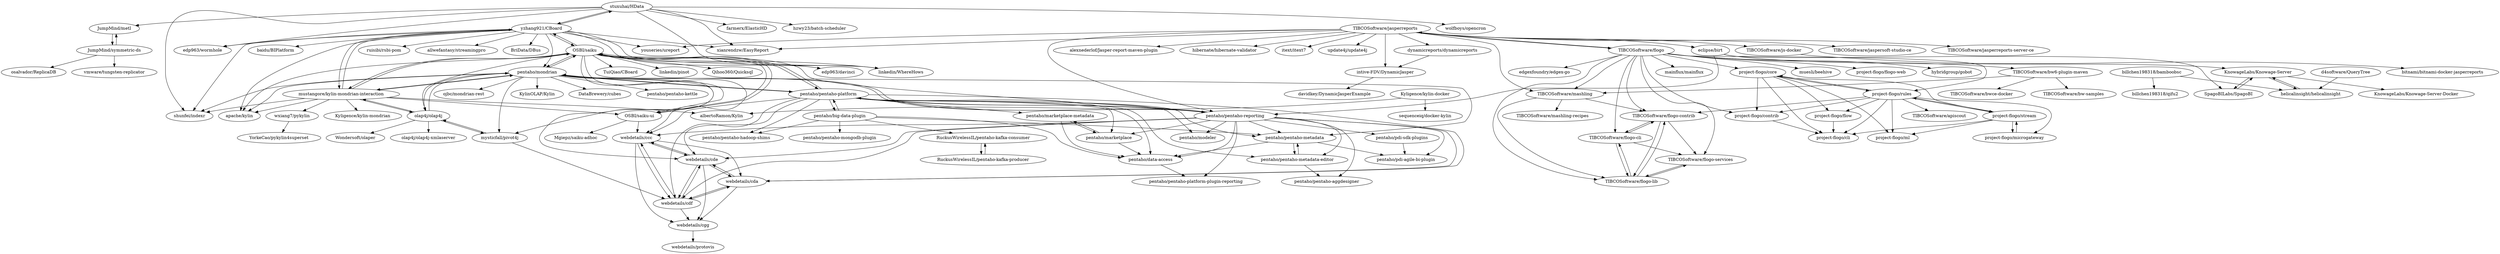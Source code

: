 digraph G {
"stuxuhai/HData" -> "hzwy23/batch-scheduler"
"stuxuhai/HData" -> "wolfboys/opencron" ["e"=1]
"stuxuhai/HData" -> "JumpMind/metl"
"stuxuhai/HData" -> "edp963/wormhole" ["e"=1]
"stuxuhai/HData" -> "yzhang921/CBoard"
"stuxuhai/HData" -> "linkedin/WhereHows" ["e"=1]
"stuxuhai/HData" -> "xianrendzw/EasyReport" ["e"=1]
"stuxuhai/HData" -> "shunfei/indexr" ["e"=1]
"stuxuhai/HData" -> "farmerx/ElasticHD" ["e"=1]
"OSBI/saiku" -> "pentaho/mondrian"
"OSBI/saiku" -> "mustangore/kylin-mondrian-interaction"
"OSBI/saiku" -> "OSBI/saiku-ui"
"OSBI/saiku" -> "pentaho/pentaho-platform"
"OSBI/saiku" -> "yzhang921/CBoard"
"OSBI/saiku" -> "olap4j/olap4j"
"OSBI/saiku" -> "apache/kylin" ["e"=1]
"OSBI/saiku" -> "TuiQiao/CBoard" ["e"=1]
"OSBI/saiku" -> "webdetails/ccc"
"OSBI/saiku" -> "mysticfall/pivot4j"
"OSBI/saiku" -> "pentaho/pentaho-reporting"
"OSBI/saiku" -> "linkedin/WhereHows" ["e"=1]
"OSBI/saiku" -> "linkedin/pinot" ["e"=1]
"OSBI/saiku" -> "edp963/davinci" ["e"=1]
"OSBI/saiku" -> "Qihoo360/Quicksql" ["e"=1]
"TIBCOSoftware/flogo" -> "TIBCOSoftware/mashling"
"TIBCOSoftware/flogo" -> "mainflux/mainflux" ["e"=1]
"TIBCOSoftware/flogo" -> "TIBCOSoftware/flogo-contrib"
"TIBCOSoftware/flogo" -> "TIBCOSoftware/flogo-cli"
"TIBCOSoftware/flogo" -> "project-flogo/core"
"TIBCOSoftware/flogo" -> "TIBCOSoftware/flogo-lib"
"TIBCOSoftware/flogo" -> "muesli/beehive" ["e"=1]
"TIBCOSoftware/flogo" -> "project-flogo/rules"
"TIBCOSoftware/flogo" -> "TIBCOSoftware/jasperreports"
"TIBCOSoftware/flogo" -> "project-flogo/flogo-web"
"TIBCOSoftware/flogo" -> "hybridgroup/gobot" ["e"=1]
"TIBCOSoftware/flogo" -> "TIBCOSoftware/bw6-plugin-maven"
"TIBCOSoftware/flogo" -> "TIBCOSoftware/flogo-services"
"TIBCOSoftware/flogo" -> "edgexfoundry/edgex-go" ["e"=1]
"TIBCOSoftware/flogo" -> "project-flogo/contrib"
"TIBCOSoftware/jasperreports" -> "TIBCOSoftware/jaspersoft-studio-ce"
"TIBCOSoftware/jasperreports" -> "TIBCOSoftware/mashling"
"TIBCOSoftware/jasperreports" -> "intive-FDV/DynamicJasper"
"TIBCOSoftware/jasperreports" -> "TIBCOSoftware/jasperreports-server-ce"
"TIBCOSoftware/jasperreports" -> "TIBCOSoftware/flogo"
"TIBCOSoftware/jasperreports" -> "dynamicreports/dynamicreports"
"TIBCOSoftware/jasperreports" -> "pentaho/pentaho-reporting"
"TIBCOSoftware/jasperreports" -> "eclipse/birt"
"TIBCOSoftware/jasperreports" -> "xianrendzw/EasyReport" ["e"=1]
"TIBCOSoftware/jasperreports" -> "TIBCOSoftware/js-docker"
"TIBCOSoftware/jasperreports" -> "alexnederlof/Jasper-report-maven-plugin"
"TIBCOSoftware/jasperreports" -> "hibernate/hibernate-validator" ["e"=1]
"TIBCOSoftware/jasperreports" -> "youseries/ureport" ["e"=1]
"TIBCOSoftware/jasperreports" -> "itext/itext7" ["e"=1]
"TIBCOSoftware/jasperreports" -> "update4j/update4j" ["e"=1]
"d4software/QueryTree" -> "helicalinsight/helicalinsight"
"project-flogo/flow" -> "project-flogo/cli"
"JumpMind/metl" -> "JumpMind/symmetric-ds"
"mustangore/kylin-mondrian-interaction" -> "OSBI/saiku"
"mustangore/kylin-mondrian-interaction" -> "pentaho/mondrian"
"mustangore/kylin-mondrian-interaction" -> "olap4j/olap4j"
"mustangore/kylin-mondrian-interaction" -> "wxiang7/pykylin"
"mustangore/kylin-mondrian-interaction" -> "albertoRamon/Kylin"
"mustangore/kylin-mondrian-interaction" -> "yzhang921/CBoard"
"mustangore/kylin-mondrian-interaction" -> "Kyligence/kylin-mondrian"
"mustangore/kylin-mondrian-interaction" -> "OSBI/saiku-ui"
"mustangore/kylin-mondrian-interaction" -> "apache/kylin" ["e"=1]
"mustangore/kylin-mondrian-interaction" -> "shunfei/indexr" ["e"=1]
"wxiang7/pykylin" -> "YorkeCao/pykylin4superset"
"TIBCOSoftware/flogo-contrib" -> "TIBCOSoftware/flogo-lib"
"TIBCOSoftware/flogo-contrib" -> "TIBCOSoftware/flogo-cli"
"TIBCOSoftware/flogo-contrib" -> "TIBCOSoftware/flogo-services"
"TIBCOSoftware/flogo-services" -> "TIBCOSoftware/flogo-lib"
"project-flogo/contrib" -> "project-flogo/cli"
"project-flogo/core" -> "project-flogo/cli"
"project-flogo/core" -> "project-flogo/contrib"
"project-flogo/core" -> "project-flogo/flow"
"project-flogo/core" -> "project-flogo/rules"
"project-flogo/core" -> "project-flogo/stream"
"project-flogo/core" -> "project-flogo/ml"
"project-flogo/microgateway" -> "project-flogo/stream"
"project-flogo/rules" -> "project-flogo/stream"
"project-flogo/rules" -> "project-flogo/microgateway"
"project-flogo/rules" -> "project-flogo/flow"
"project-flogo/rules" -> "project-flogo/cli"
"project-flogo/rules" -> "project-flogo/core"
"project-flogo/rules" -> "project-flogo/contrib"
"project-flogo/rules" -> "TIBCOSoftware/apiscout"
"project-flogo/rules" -> "TIBCOSoftware/flogo-contrib"
"project-flogo/rules" -> "project-flogo/ml"
"project-flogo/stream" -> "project-flogo/ml"
"project-flogo/stream" -> "project-flogo/microgateway"
"project-flogo/stream" -> "project-flogo/rules"
"project-flogo/stream" -> "project-flogo/cli"
"JumpMind/symmetric-ds" -> "JumpMind/metl"
"JumpMind/symmetric-ds" -> "osalvador/ReplicaDB"
"JumpMind/symmetric-ds" -> "vmware/tungsten-replicator" ["e"=1]
"KnowageLabs/Knowage-Server" -> "KnowageLabs/Knowage-Server-Docker"
"KnowageLabs/Knowage-Server" -> "SpagoBILabs/SpagoBI"
"KnowageLabs/Knowage-Server" -> "helicalinsight/helicalinsight"
"billchen198318/bamboobsc" -> "billchen198318/qifu2"
"billchen198318/bamboobsc" -> "helicalinsight/helicalinsight"
"helicalinsight/helicalinsight" -> "KnowageLabs/Knowage-Server"
"yzhang921/CBoard" -> "mustangore/kylin-mondrian-interaction"
"yzhang921/CBoard" -> "xianrendzw/EasyReport" ["e"=1]
"yzhang921/CBoard" -> "OSBI/saiku"
"yzhang921/CBoard" -> "baidu/BIPlatform" ["e"=1]
"yzhang921/CBoard" -> "linkedin/WhereHows" ["e"=1]
"yzhang921/CBoard" -> "ruisibi/rsbi-pom" ["e"=1]
"yzhang921/CBoard" -> "stuxuhai/HData"
"yzhang921/CBoard" -> "allwefantasy/streamingpro" ["e"=1]
"yzhang921/CBoard" -> "edp963/wormhole" ["e"=1]
"yzhang921/CBoard" -> "apache/kylin" ["e"=1]
"yzhang921/CBoard" -> "youseries/ureport" ["e"=1]
"yzhang921/CBoard" -> "pentaho/mondrian"
"yzhang921/CBoard" -> "shunfei/indexr" ["e"=1]
"yzhang921/CBoard" -> "BriData/DBus" ["e"=1]
"yzhang921/CBoard" -> "edp963/davinci" ["e"=1]
"pentaho/mondrian" -> "OSBI/saiku"
"pentaho/mondrian" -> "olap4j/olap4j"
"pentaho/mondrian" -> "pentaho/pentaho-platform"
"pentaho/mondrian" -> "mustangore/kylin-mondrian-interaction"
"pentaho/mondrian" -> "pentaho/pentaho-reporting"
"pentaho/mondrian" -> "mysticfall/pivot4j"
"pentaho/mondrian" -> "OSBI/saiku-ui"
"pentaho/mondrian" -> "DataBrewery/cubes" ["e"=1]
"pentaho/mondrian" -> "shunfei/indexr" ["e"=1]
"pentaho/mondrian" -> "apache/kylin" ["e"=1]
"pentaho/mondrian" -> "pentaho/pentaho-kettle" ["e"=1]
"pentaho/mondrian" -> "ojbc/mondrian-rest"
"pentaho/mondrian" -> "webdetails/cde"
"pentaho/mondrian" -> "pentaho/pentaho-metadata"
"pentaho/mondrian" -> "KylinOLAP/Kylin" ["e"=1]
"TIBCOSoftware/js-docker" -> "bitnami/bitnami-docker-jasperreports"
"SpagoBILabs/SpagoBI" -> "KnowageLabs/Knowage-Server"
"olap4j/olap4j" -> "pentaho/mondrian"
"olap4j/olap4j" -> "mysticfall/pivot4j"
"olap4j/olap4j" -> "olap4j/olap4j-xmlaserver"
"olap4j/olap4j" -> "mustangore/kylin-mondrian-interaction"
"olap4j/olap4j" -> "Wondersoft/olaper"
"eclipse/birt" -> "pentaho/pentaho-reporting"
"eclipse/birt" -> "SpagoBILabs/SpagoBI"
"eclipse/birt" -> "KnowageLabs/Knowage-Server"
"pentaho/pentaho-platform" -> "pentaho/pentaho-reporting"
"pentaho/pentaho-platform" -> "pentaho/mondrian"
"pentaho/pentaho-platform" -> "pentaho/pentaho-metadata"
"pentaho/pentaho-platform" -> "webdetails/cde"
"pentaho/pentaho-platform" -> "pentaho/big-data-plugin"
"pentaho/pentaho-platform" -> "pentaho/data-access"
"pentaho/pentaho-platform" -> "webdetails/cda"
"pentaho/pentaho-platform" -> "webdetails/cdf"
"pentaho/pentaho-platform" -> "OSBI/saiku"
"pentaho/pentaho-platform" -> "pentaho/modeler"
"pentaho/pentaho-platform" -> "pentaho/pentaho-metadata-editor"
"pentaho/pentaho-platform" -> "pentaho/marketplace"
"pentaho/pentaho-platform" -> "pentaho/pentaho-hadoop-shims"
"pentaho/pentaho-platform" -> "pentaho/marketplace-metadata"
"pentaho/pentaho-platform" -> "webdetails/ccc"
"pentaho/pentaho-reporting" -> "pentaho/pentaho-platform"
"pentaho/pentaho-reporting" -> "pentaho/pentaho-metadata"
"pentaho/pentaho-reporting" -> "pentaho/data-access"
"pentaho/pentaho-reporting" -> "pentaho/mondrian"
"pentaho/pentaho-reporting" -> "webdetails/cde"
"pentaho/pentaho-reporting" -> "pentaho/modeler"
"pentaho/pentaho-reporting" -> "pentaho/pdi-agile-bi-plugin"
"pentaho/pentaho-reporting" -> "pentaho/marketplace"
"pentaho/pentaho-reporting" -> "webdetails/cdf"
"pentaho/pentaho-reporting" -> "pentaho/pentaho-platform-plugin-reporting"
"pentaho/pentaho-reporting" -> "webdetails/ccc"
"pentaho/pentaho-reporting" -> "pentaho/pentaho-aggdesigner"
"pentaho/pentaho-reporting" -> "pentaho/pdi-sdk-plugins"
"pentaho/pentaho-reporting" -> "webdetails/cda"
"pentaho/pentaho-reporting" -> "pentaho/pentaho-metadata-editor"
"pentaho/big-data-plugin" -> "pentaho/pentaho-hadoop-shims"
"pentaho/big-data-plugin" -> "pentaho/data-access"
"pentaho/big-data-plugin" -> "pentaho/pentaho-platform"
"pentaho/big-data-plugin" -> "RuckusWirelessIL/pentaho-kafka-consumer"
"pentaho/big-data-plugin" -> "pentaho/pentaho-metadata"
"pentaho/big-data-plugin" -> "pentaho/pentaho-mongodb-plugin"
"webdetails/cdf" -> "webdetails/cde"
"webdetails/cdf" -> "webdetails/cda"
"webdetails/cdf" -> "webdetails/cgg"
"webdetails/cdf" -> "webdetails/ccc"
"pentaho/pdi-sdk-plugins" -> "pentaho/pdi-agile-bi-plugin"
"pentaho/data-access" -> "pentaho/pentaho-platform-plugin-reporting"
"pentaho/marketplace" -> "pentaho/data-access"
"pentaho/marketplace" -> "pentaho/marketplace-metadata"
"pentaho/marketplace-metadata" -> "pentaho/marketplace"
"pentaho/marketplace-metadata" -> "pentaho/data-access"
"pentaho/pentaho-metadata" -> "pentaho/pentaho-metadata-editor"
"pentaho/pentaho-metadata" -> "pentaho/data-access"
"pentaho/pentaho-metadata" -> "pentaho/pdi-agile-bi-plugin"
"Kyligence/kylin-docker" -> "sequenceiq/docker-kylin"
"Kyligence/kylin-docker" -> "albertoRamon/Kylin"
"intive-FDV/DynamicJasper" -> "davidkey/DynamicJasperExample"
"mysticfall/pivot4j" -> "olap4j/olap4j"
"mysticfall/pivot4j" -> "webdetails/cdf"
"dynamicreports/dynamicreports" -> "intive-FDV/DynamicJasper"
"RuckusWirelessIL/pentaho-kafka-producer" -> "RuckusWirelessIL/pentaho-kafka-consumer"
"webdetails/cde" -> "webdetails/cdf"
"webdetails/cde" -> "webdetails/ccc"
"webdetails/cde" -> "webdetails/cda"
"webdetails/cde" -> "webdetails/cgg"
"TIBCOSoftware/bw6-plugin-maven" -> "TIBCOSoftware/mashling"
"TIBCOSoftware/bw6-plugin-maven" -> "TIBCOSoftware/bw-samples"
"TIBCOSoftware/bw6-plugin-maven" -> "TIBCOSoftware/bwce-docker"
"TIBCOSoftware/flogo-lib" -> "TIBCOSoftware/flogo-contrib"
"TIBCOSoftware/flogo-lib" -> "TIBCOSoftware/flogo-cli"
"TIBCOSoftware/flogo-lib" -> "TIBCOSoftware/flogo-services"
"webdetails/ccc" -> "webdetails/cde"
"webdetails/ccc" -> "webdetails/cdf"
"webdetails/ccc" -> "webdetails/cgg"
"webdetails/ccc" -> "webdetails/cda"
"OSBI/saiku-ui" -> "OSBI/saiku"
"OSBI/saiku-ui" -> "Mgiepz/saiku-adhoc"
"OSBI/saiku-ui" -> "webdetails/ccc"
"TIBCOSoftware/mashling" -> "TIBCOSoftware/mashling-recipes"
"TIBCOSoftware/mashling" -> "TIBCOSoftware/flogo-contrib"
"TIBCOSoftware/mashling" -> "TIBCOSoftware/flogo-lib"
"pentaho/pentaho-metadata-editor" -> "pentaho/pentaho-metadata"
"pentaho/pentaho-metadata-editor" -> "pentaho/pentaho-aggdesigner"
"RuckusWirelessIL/pentaho-kafka-consumer" -> "RuckusWirelessIL/pentaho-kafka-producer"
"TIBCOSoftware/flogo-cli" -> "TIBCOSoftware/flogo-lib"
"TIBCOSoftware/flogo-cli" -> "TIBCOSoftware/flogo-contrib"
"TIBCOSoftware/flogo-cli" -> "TIBCOSoftware/flogo-services"
"webdetails/cda" -> "webdetails/cgg"
"webdetails/cda" -> "webdetails/cdf"
"webdetails/cda" -> "webdetails/cde"
"webdetails/cgg" -> "webdetails/protovis"
"stuxuhai/HData" ["l"="12.113,22.684"]
"hzwy23/batch-scheduler" ["l"="12.13,22.66"]
"wolfboys/opencron" ["l"="6.57,19.328"]
"JumpMind/metl" ["l"="12.173,22.668"]
"edp963/wormhole" ["l"="11.539,23.743"]
"yzhang921/CBoard" ["l"="12.059,22.703"]
"linkedin/WhereHows" ["l"="13.858,23.867"]
"xianrendzw/EasyReport" ["l"="10.111,21.374"]
"shunfei/indexr" ["l"="11.528,24.064"]
"farmerx/ElasticHD" ["l"="-7.272,2.356"]
"OSBI/saiku" ["l"="12.012,22.723"]
"pentaho/mondrian" ["l"="11.99,22.733"]
"mustangore/kylin-mondrian-interaction" ["l"="12.023,22.694"]
"OSBI/saiku-ui" ["l"="12.03,22.74"]
"pentaho/pentaho-platform" ["l"="11.953,22.745"]
"olap4j/olap4j" ["l"="11.992,22.693"]
"apache/kylin" ["l"="11.359,23.776"]
"TuiQiao/CBoard" ["l"="11.516,23.586"]
"webdetails/ccc" ["l"="11.991,22.756"]
"mysticfall/pivot4j" ["l"="11.976,22.709"]
"pentaho/pentaho-reporting" ["l"="11.957,22.778"]
"linkedin/pinot" ["l"="11.508,24.139"]
"edp963/davinci" ["l"="11.532,23.624"]
"Qihoo360/Quicksql" ["l"="11.53,23.703"]
"TIBCOSoftware/flogo" ["l"="11.952,22.968"]
"TIBCOSoftware/mashling" ["l"="11.971,22.943"]
"mainflux/mainflux" ["l"="-33.784,39.753"]
"TIBCOSoftware/flogo-contrib" ["l"="11.971,22.984"]
"TIBCOSoftware/flogo-cli" ["l"="11.992,22.979"]
"project-flogo/core" ["l"="11.965,23.016"]
"TIBCOSoftware/flogo-lib" ["l"="11.982,22.969"]
"muesli/beehive" ["l"="32.408,-26.061"]
"project-flogo/rules" ["l"="11.948,23.019"]
"TIBCOSoftware/jasperreports" ["l"="11.933,22.899"]
"project-flogo/flogo-web" ["l"="11.919,22.983"]
"hybridgroup/gobot" ["l"="-13.255,1.817"]
"TIBCOSoftware/bw6-plugin-maven" ["l"="11.996,22.952"]
"TIBCOSoftware/flogo-services" ["l"="11.983,22.989"]
"edgexfoundry/edgex-go" ["l"="22.605,14.314"]
"project-flogo/contrib" ["l"="11.952,23.003"]
"TIBCOSoftware/jaspersoft-studio-ce" ["l"="11.968,22.903"]
"intive-FDV/DynamicJasper" ["l"="11.885,22.908"]
"TIBCOSoftware/jasperreports-server-ce" ["l"="11.96,22.884"]
"dynamicreports/dynamicreports" ["l"="11.9,22.89"]
"eclipse/birt" ["l"="11.885,22.839"]
"TIBCOSoftware/js-docker" ["l"="11.903,22.931"]
"alexnederlof/Jasper-report-maven-plugin" ["l"="11.937,22.869"]
"hibernate/hibernate-validator" ["l"="9.441,21.622"]
"youseries/ureport" ["l"="10.061,21.367"]
"itext/itext7" ["l"="10.904,20.408"]
"update4j/update4j" ["l"="6.941,19.831"]
"d4software/QueryTree" ["l"="11.731,22.83"]
"helicalinsight/helicalinsight" ["l"="11.769,22.847"]
"project-flogo/flow" ["l"="11.976,23.039"]
"project-flogo/cli" ["l"="11.961,23.03"]
"JumpMind/symmetric-ds" ["l"="12.206,22.657"]
"wxiang7/pykylin" ["l"="12.018,22.655"]
"albertoRamon/Kylin" ["l"="12.04,22.646"]
"Kyligence/kylin-mondrian" ["l"="12.036,22.672"]
"YorkeCao/pykylin4superset" ["l"="12.011,22.634"]
"project-flogo/stream" ["l"="11.94,23.035"]
"project-flogo/ml" ["l"="11.955,23.039"]
"project-flogo/microgateway" ["l"="11.924,23.037"]
"TIBCOSoftware/apiscout" ["l"="11.943,23.051"]
"osalvador/ReplicaDB" ["l"="12.242,22.645"]
"vmware/tungsten-replicator" ["l"="-13.295,3.192"]
"KnowageLabs/Knowage-Server" ["l"="11.812,22.84"]
"KnowageLabs/Knowage-Server-Docker" ["l"="11.794,22.818"]
"SpagoBILabs/SpagoBI" ["l"="11.841,22.84"]
"billchen198318/bamboobsc" ["l"="11.735,22.871"]
"billchen198318/qifu2" ["l"="11.715,22.883"]
"baidu/BIPlatform" ["l"="11.509,23.383"]
"ruisibi/rsbi-pom" ["l"="11.505,23.44"]
"allwefantasy/streamingpro" ["l"="11.419,23.857"]
"BriData/DBus" ["l"="11.563,23.687"]
"DataBrewery/cubes" ["l"="13.627,24.157"]
"pentaho/pentaho-kettle" ["l"="9.986,21.577"]
"ojbc/mondrian-rest" ["l"="12.018,22.766"]
"webdetails/cde" ["l"="11.98,22.765"]
"pentaho/pentaho-metadata" ["l"="11.944,22.761"]
"KylinOLAP/Kylin" ["l"="10.474,26.342"]
"bitnami/bitnami-docker-jasperreports" ["l"="11.879,22.948"]
"olap4j/olap4j-xmlaserver" ["l"="11.99,22.666"]
"Wondersoft/olaper" ["l"="11.971,22.667"]
"pentaho/big-data-plugin" ["l"="11.915,22.731"]
"pentaho/data-access" ["l"="11.928,22.761"]
"webdetails/cda" ["l"="11.967,22.763"]
"webdetails/cdf" ["l"="11.973,22.752"]
"pentaho/modeler" ["l"="11.925,22.772"]
"pentaho/pentaho-metadata-editor" ["l"="11.94,22.777"]
"pentaho/marketplace" ["l"="11.931,22.75"]
"pentaho/pentaho-hadoop-shims" ["l"="11.931,22.717"]
"pentaho/marketplace-metadata" ["l"="11.913,22.751"]
"pentaho/pdi-agile-bi-plugin" ["l"="11.943,22.792"]
"pentaho/pentaho-platform-plugin-reporting" ["l"="11.927,22.786"]
"pentaho/pentaho-aggdesigner" ["l"="11.952,22.798"]
"pentaho/pdi-sdk-plugins" ["l"="11.959,22.813"]
"RuckusWirelessIL/pentaho-kafka-consumer" ["l"="11.879,22.704"]
"pentaho/pentaho-mongodb-plugin" ["l"="11.887,22.728"]
"webdetails/cgg" ["l"="11.971,22.742"]
"Kyligence/kylin-docker" ["l"="12.048,22.61"]
"sequenceiq/docker-kylin" ["l"="12.052,22.584"]
"davidkey/DynamicJasperExample" ["l"="11.858,22.915"]
"RuckusWirelessIL/pentaho-kafka-producer" ["l"="11.861,22.691"]
"TIBCOSoftware/bw-samples" ["l"="12.018,22.943"]
"TIBCOSoftware/bwce-docker" ["l"="12.023,22.959"]
"Mgiepz/saiku-adhoc" ["l"="12.058,22.757"]
"TIBCOSoftware/mashling-recipes" ["l"="11.99,22.93"]
"webdetails/protovis" ["l"="11.956,22.723"]
}